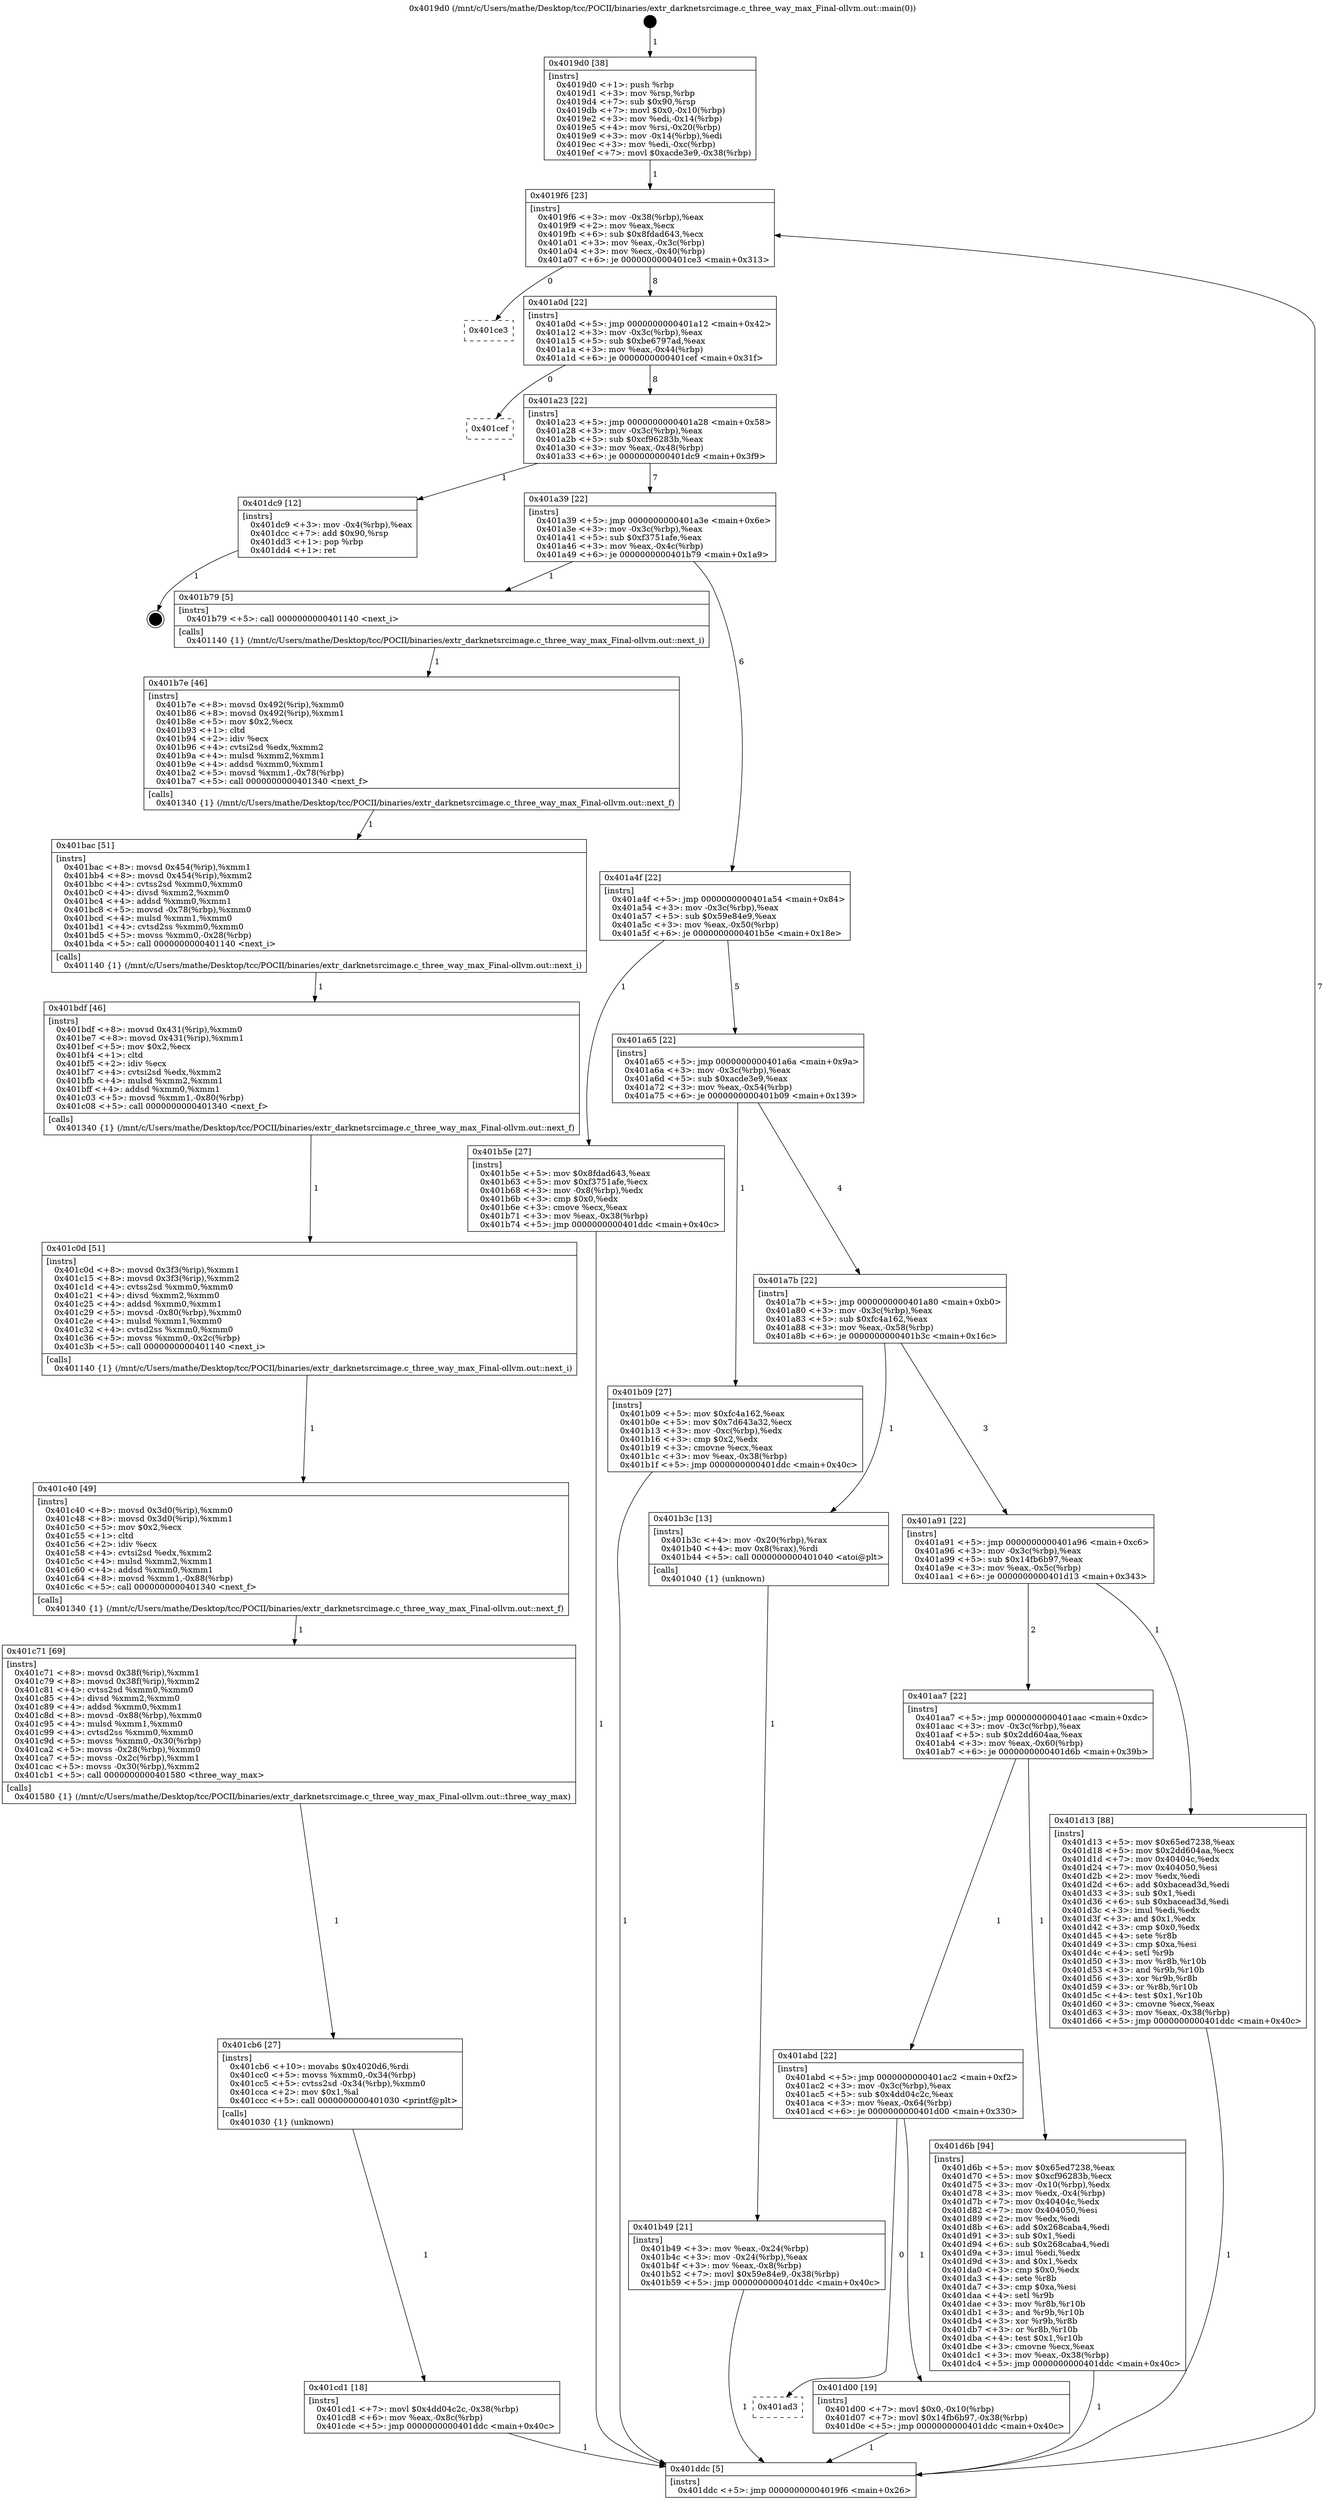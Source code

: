 digraph "0x4019d0" {
  label = "0x4019d0 (/mnt/c/Users/mathe/Desktop/tcc/POCII/binaries/extr_darknetsrcimage.c_three_way_max_Final-ollvm.out::main(0))"
  labelloc = "t"
  node[shape=record]

  Entry [label="",width=0.3,height=0.3,shape=circle,fillcolor=black,style=filled]
  "0x4019f6" [label="{
     0x4019f6 [23]\l
     | [instrs]\l
     &nbsp;&nbsp;0x4019f6 \<+3\>: mov -0x38(%rbp),%eax\l
     &nbsp;&nbsp;0x4019f9 \<+2\>: mov %eax,%ecx\l
     &nbsp;&nbsp;0x4019fb \<+6\>: sub $0x8fdad643,%ecx\l
     &nbsp;&nbsp;0x401a01 \<+3\>: mov %eax,-0x3c(%rbp)\l
     &nbsp;&nbsp;0x401a04 \<+3\>: mov %ecx,-0x40(%rbp)\l
     &nbsp;&nbsp;0x401a07 \<+6\>: je 0000000000401ce3 \<main+0x313\>\l
  }"]
  "0x401ce3" [label="{
     0x401ce3\l
  }", style=dashed]
  "0x401a0d" [label="{
     0x401a0d [22]\l
     | [instrs]\l
     &nbsp;&nbsp;0x401a0d \<+5\>: jmp 0000000000401a12 \<main+0x42\>\l
     &nbsp;&nbsp;0x401a12 \<+3\>: mov -0x3c(%rbp),%eax\l
     &nbsp;&nbsp;0x401a15 \<+5\>: sub $0xbe6797ad,%eax\l
     &nbsp;&nbsp;0x401a1a \<+3\>: mov %eax,-0x44(%rbp)\l
     &nbsp;&nbsp;0x401a1d \<+6\>: je 0000000000401cef \<main+0x31f\>\l
  }"]
  Exit [label="",width=0.3,height=0.3,shape=circle,fillcolor=black,style=filled,peripheries=2]
  "0x401cef" [label="{
     0x401cef\l
  }", style=dashed]
  "0x401a23" [label="{
     0x401a23 [22]\l
     | [instrs]\l
     &nbsp;&nbsp;0x401a23 \<+5\>: jmp 0000000000401a28 \<main+0x58\>\l
     &nbsp;&nbsp;0x401a28 \<+3\>: mov -0x3c(%rbp),%eax\l
     &nbsp;&nbsp;0x401a2b \<+5\>: sub $0xcf96283b,%eax\l
     &nbsp;&nbsp;0x401a30 \<+3\>: mov %eax,-0x48(%rbp)\l
     &nbsp;&nbsp;0x401a33 \<+6\>: je 0000000000401dc9 \<main+0x3f9\>\l
  }"]
  "0x401ad3" [label="{
     0x401ad3\l
  }", style=dashed]
  "0x401dc9" [label="{
     0x401dc9 [12]\l
     | [instrs]\l
     &nbsp;&nbsp;0x401dc9 \<+3\>: mov -0x4(%rbp),%eax\l
     &nbsp;&nbsp;0x401dcc \<+7\>: add $0x90,%rsp\l
     &nbsp;&nbsp;0x401dd3 \<+1\>: pop %rbp\l
     &nbsp;&nbsp;0x401dd4 \<+1\>: ret\l
  }"]
  "0x401a39" [label="{
     0x401a39 [22]\l
     | [instrs]\l
     &nbsp;&nbsp;0x401a39 \<+5\>: jmp 0000000000401a3e \<main+0x6e\>\l
     &nbsp;&nbsp;0x401a3e \<+3\>: mov -0x3c(%rbp),%eax\l
     &nbsp;&nbsp;0x401a41 \<+5\>: sub $0xf3751afe,%eax\l
     &nbsp;&nbsp;0x401a46 \<+3\>: mov %eax,-0x4c(%rbp)\l
     &nbsp;&nbsp;0x401a49 \<+6\>: je 0000000000401b79 \<main+0x1a9\>\l
  }"]
  "0x401d00" [label="{
     0x401d00 [19]\l
     | [instrs]\l
     &nbsp;&nbsp;0x401d00 \<+7\>: movl $0x0,-0x10(%rbp)\l
     &nbsp;&nbsp;0x401d07 \<+7\>: movl $0x14fb6b97,-0x38(%rbp)\l
     &nbsp;&nbsp;0x401d0e \<+5\>: jmp 0000000000401ddc \<main+0x40c\>\l
  }"]
  "0x401b79" [label="{
     0x401b79 [5]\l
     | [instrs]\l
     &nbsp;&nbsp;0x401b79 \<+5\>: call 0000000000401140 \<next_i\>\l
     | [calls]\l
     &nbsp;&nbsp;0x401140 \{1\} (/mnt/c/Users/mathe/Desktop/tcc/POCII/binaries/extr_darknetsrcimage.c_three_way_max_Final-ollvm.out::next_i)\l
  }"]
  "0x401a4f" [label="{
     0x401a4f [22]\l
     | [instrs]\l
     &nbsp;&nbsp;0x401a4f \<+5\>: jmp 0000000000401a54 \<main+0x84\>\l
     &nbsp;&nbsp;0x401a54 \<+3\>: mov -0x3c(%rbp),%eax\l
     &nbsp;&nbsp;0x401a57 \<+5\>: sub $0x59e84e9,%eax\l
     &nbsp;&nbsp;0x401a5c \<+3\>: mov %eax,-0x50(%rbp)\l
     &nbsp;&nbsp;0x401a5f \<+6\>: je 0000000000401b5e \<main+0x18e\>\l
  }"]
  "0x401abd" [label="{
     0x401abd [22]\l
     | [instrs]\l
     &nbsp;&nbsp;0x401abd \<+5\>: jmp 0000000000401ac2 \<main+0xf2\>\l
     &nbsp;&nbsp;0x401ac2 \<+3\>: mov -0x3c(%rbp),%eax\l
     &nbsp;&nbsp;0x401ac5 \<+5\>: sub $0x4dd04c2c,%eax\l
     &nbsp;&nbsp;0x401aca \<+3\>: mov %eax,-0x64(%rbp)\l
     &nbsp;&nbsp;0x401acd \<+6\>: je 0000000000401d00 \<main+0x330\>\l
  }"]
  "0x401b5e" [label="{
     0x401b5e [27]\l
     | [instrs]\l
     &nbsp;&nbsp;0x401b5e \<+5\>: mov $0x8fdad643,%eax\l
     &nbsp;&nbsp;0x401b63 \<+5\>: mov $0xf3751afe,%ecx\l
     &nbsp;&nbsp;0x401b68 \<+3\>: mov -0x8(%rbp),%edx\l
     &nbsp;&nbsp;0x401b6b \<+3\>: cmp $0x0,%edx\l
     &nbsp;&nbsp;0x401b6e \<+3\>: cmove %ecx,%eax\l
     &nbsp;&nbsp;0x401b71 \<+3\>: mov %eax,-0x38(%rbp)\l
     &nbsp;&nbsp;0x401b74 \<+5\>: jmp 0000000000401ddc \<main+0x40c\>\l
  }"]
  "0x401a65" [label="{
     0x401a65 [22]\l
     | [instrs]\l
     &nbsp;&nbsp;0x401a65 \<+5\>: jmp 0000000000401a6a \<main+0x9a\>\l
     &nbsp;&nbsp;0x401a6a \<+3\>: mov -0x3c(%rbp),%eax\l
     &nbsp;&nbsp;0x401a6d \<+5\>: sub $0xacde3e9,%eax\l
     &nbsp;&nbsp;0x401a72 \<+3\>: mov %eax,-0x54(%rbp)\l
     &nbsp;&nbsp;0x401a75 \<+6\>: je 0000000000401b09 \<main+0x139\>\l
  }"]
  "0x401d6b" [label="{
     0x401d6b [94]\l
     | [instrs]\l
     &nbsp;&nbsp;0x401d6b \<+5\>: mov $0x65ed7238,%eax\l
     &nbsp;&nbsp;0x401d70 \<+5\>: mov $0xcf96283b,%ecx\l
     &nbsp;&nbsp;0x401d75 \<+3\>: mov -0x10(%rbp),%edx\l
     &nbsp;&nbsp;0x401d78 \<+3\>: mov %edx,-0x4(%rbp)\l
     &nbsp;&nbsp;0x401d7b \<+7\>: mov 0x40404c,%edx\l
     &nbsp;&nbsp;0x401d82 \<+7\>: mov 0x404050,%esi\l
     &nbsp;&nbsp;0x401d89 \<+2\>: mov %edx,%edi\l
     &nbsp;&nbsp;0x401d8b \<+6\>: add $0x268caba4,%edi\l
     &nbsp;&nbsp;0x401d91 \<+3\>: sub $0x1,%edi\l
     &nbsp;&nbsp;0x401d94 \<+6\>: sub $0x268caba4,%edi\l
     &nbsp;&nbsp;0x401d9a \<+3\>: imul %edi,%edx\l
     &nbsp;&nbsp;0x401d9d \<+3\>: and $0x1,%edx\l
     &nbsp;&nbsp;0x401da0 \<+3\>: cmp $0x0,%edx\l
     &nbsp;&nbsp;0x401da3 \<+4\>: sete %r8b\l
     &nbsp;&nbsp;0x401da7 \<+3\>: cmp $0xa,%esi\l
     &nbsp;&nbsp;0x401daa \<+4\>: setl %r9b\l
     &nbsp;&nbsp;0x401dae \<+3\>: mov %r8b,%r10b\l
     &nbsp;&nbsp;0x401db1 \<+3\>: and %r9b,%r10b\l
     &nbsp;&nbsp;0x401db4 \<+3\>: xor %r9b,%r8b\l
     &nbsp;&nbsp;0x401db7 \<+3\>: or %r8b,%r10b\l
     &nbsp;&nbsp;0x401dba \<+4\>: test $0x1,%r10b\l
     &nbsp;&nbsp;0x401dbe \<+3\>: cmovne %ecx,%eax\l
     &nbsp;&nbsp;0x401dc1 \<+3\>: mov %eax,-0x38(%rbp)\l
     &nbsp;&nbsp;0x401dc4 \<+5\>: jmp 0000000000401ddc \<main+0x40c\>\l
  }"]
  "0x401b09" [label="{
     0x401b09 [27]\l
     | [instrs]\l
     &nbsp;&nbsp;0x401b09 \<+5\>: mov $0xfc4a162,%eax\l
     &nbsp;&nbsp;0x401b0e \<+5\>: mov $0x7d643a32,%ecx\l
     &nbsp;&nbsp;0x401b13 \<+3\>: mov -0xc(%rbp),%edx\l
     &nbsp;&nbsp;0x401b16 \<+3\>: cmp $0x2,%edx\l
     &nbsp;&nbsp;0x401b19 \<+3\>: cmovne %ecx,%eax\l
     &nbsp;&nbsp;0x401b1c \<+3\>: mov %eax,-0x38(%rbp)\l
     &nbsp;&nbsp;0x401b1f \<+5\>: jmp 0000000000401ddc \<main+0x40c\>\l
  }"]
  "0x401a7b" [label="{
     0x401a7b [22]\l
     | [instrs]\l
     &nbsp;&nbsp;0x401a7b \<+5\>: jmp 0000000000401a80 \<main+0xb0\>\l
     &nbsp;&nbsp;0x401a80 \<+3\>: mov -0x3c(%rbp),%eax\l
     &nbsp;&nbsp;0x401a83 \<+5\>: sub $0xfc4a162,%eax\l
     &nbsp;&nbsp;0x401a88 \<+3\>: mov %eax,-0x58(%rbp)\l
     &nbsp;&nbsp;0x401a8b \<+6\>: je 0000000000401b3c \<main+0x16c\>\l
  }"]
  "0x401ddc" [label="{
     0x401ddc [5]\l
     | [instrs]\l
     &nbsp;&nbsp;0x401ddc \<+5\>: jmp 00000000004019f6 \<main+0x26\>\l
  }"]
  "0x4019d0" [label="{
     0x4019d0 [38]\l
     | [instrs]\l
     &nbsp;&nbsp;0x4019d0 \<+1\>: push %rbp\l
     &nbsp;&nbsp;0x4019d1 \<+3\>: mov %rsp,%rbp\l
     &nbsp;&nbsp;0x4019d4 \<+7\>: sub $0x90,%rsp\l
     &nbsp;&nbsp;0x4019db \<+7\>: movl $0x0,-0x10(%rbp)\l
     &nbsp;&nbsp;0x4019e2 \<+3\>: mov %edi,-0x14(%rbp)\l
     &nbsp;&nbsp;0x4019e5 \<+4\>: mov %rsi,-0x20(%rbp)\l
     &nbsp;&nbsp;0x4019e9 \<+3\>: mov -0x14(%rbp),%edi\l
     &nbsp;&nbsp;0x4019ec \<+3\>: mov %edi,-0xc(%rbp)\l
     &nbsp;&nbsp;0x4019ef \<+7\>: movl $0xacde3e9,-0x38(%rbp)\l
  }"]
  "0x401aa7" [label="{
     0x401aa7 [22]\l
     | [instrs]\l
     &nbsp;&nbsp;0x401aa7 \<+5\>: jmp 0000000000401aac \<main+0xdc\>\l
     &nbsp;&nbsp;0x401aac \<+3\>: mov -0x3c(%rbp),%eax\l
     &nbsp;&nbsp;0x401aaf \<+5\>: sub $0x2dd604aa,%eax\l
     &nbsp;&nbsp;0x401ab4 \<+3\>: mov %eax,-0x60(%rbp)\l
     &nbsp;&nbsp;0x401ab7 \<+6\>: je 0000000000401d6b \<main+0x39b\>\l
  }"]
  "0x401b3c" [label="{
     0x401b3c [13]\l
     | [instrs]\l
     &nbsp;&nbsp;0x401b3c \<+4\>: mov -0x20(%rbp),%rax\l
     &nbsp;&nbsp;0x401b40 \<+4\>: mov 0x8(%rax),%rdi\l
     &nbsp;&nbsp;0x401b44 \<+5\>: call 0000000000401040 \<atoi@plt\>\l
     | [calls]\l
     &nbsp;&nbsp;0x401040 \{1\} (unknown)\l
  }"]
  "0x401a91" [label="{
     0x401a91 [22]\l
     | [instrs]\l
     &nbsp;&nbsp;0x401a91 \<+5\>: jmp 0000000000401a96 \<main+0xc6\>\l
     &nbsp;&nbsp;0x401a96 \<+3\>: mov -0x3c(%rbp),%eax\l
     &nbsp;&nbsp;0x401a99 \<+5\>: sub $0x14fb6b97,%eax\l
     &nbsp;&nbsp;0x401a9e \<+3\>: mov %eax,-0x5c(%rbp)\l
     &nbsp;&nbsp;0x401aa1 \<+6\>: je 0000000000401d13 \<main+0x343\>\l
  }"]
  "0x401b49" [label="{
     0x401b49 [21]\l
     | [instrs]\l
     &nbsp;&nbsp;0x401b49 \<+3\>: mov %eax,-0x24(%rbp)\l
     &nbsp;&nbsp;0x401b4c \<+3\>: mov -0x24(%rbp),%eax\l
     &nbsp;&nbsp;0x401b4f \<+3\>: mov %eax,-0x8(%rbp)\l
     &nbsp;&nbsp;0x401b52 \<+7\>: movl $0x59e84e9,-0x38(%rbp)\l
     &nbsp;&nbsp;0x401b59 \<+5\>: jmp 0000000000401ddc \<main+0x40c\>\l
  }"]
  "0x401b7e" [label="{
     0x401b7e [46]\l
     | [instrs]\l
     &nbsp;&nbsp;0x401b7e \<+8\>: movsd 0x492(%rip),%xmm0\l
     &nbsp;&nbsp;0x401b86 \<+8\>: movsd 0x492(%rip),%xmm1\l
     &nbsp;&nbsp;0x401b8e \<+5\>: mov $0x2,%ecx\l
     &nbsp;&nbsp;0x401b93 \<+1\>: cltd\l
     &nbsp;&nbsp;0x401b94 \<+2\>: idiv %ecx\l
     &nbsp;&nbsp;0x401b96 \<+4\>: cvtsi2sd %edx,%xmm2\l
     &nbsp;&nbsp;0x401b9a \<+4\>: mulsd %xmm2,%xmm1\l
     &nbsp;&nbsp;0x401b9e \<+4\>: addsd %xmm0,%xmm1\l
     &nbsp;&nbsp;0x401ba2 \<+5\>: movsd %xmm1,-0x78(%rbp)\l
     &nbsp;&nbsp;0x401ba7 \<+5\>: call 0000000000401340 \<next_f\>\l
     | [calls]\l
     &nbsp;&nbsp;0x401340 \{1\} (/mnt/c/Users/mathe/Desktop/tcc/POCII/binaries/extr_darknetsrcimage.c_three_way_max_Final-ollvm.out::next_f)\l
  }"]
  "0x401bac" [label="{
     0x401bac [51]\l
     | [instrs]\l
     &nbsp;&nbsp;0x401bac \<+8\>: movsd 0x454(%rip),%xmm1\l
     &nbsp;&nbsp;0x401bb4 \<+8\>: movsd 0x454(%rip),%xmm2\l
     &nbsp;&nbsp;0x401bbc \<+4\>: cvtss2sd %xmm0,%xmm0\l
     &nbsp;&nbsp;0x401bc0 \<+4\>: divsd %xmm2,%xmm0\l
     &nbsp;&nbsp;0x401bc4 \<+4\>: addsd %xmm0,%xmm1\l
     &nbsp;&nbsp;0x401bc8 \<+5\>: movsd -0x78(%rbp),%xmm0\l
     &nbsp;&nbsp;0x401bcd \<+4\>: mulsd %xmm1,%xmm0\l
     &nbsp;&nbsp;0x401bd1 \<+4\>: cvtsd2ss %xmm0,%xmm0\l
     &nbsp;&nbsp;0x401bd5 \<+5\>: movss %xmm0,-0x28(%rbp)\l
     &nbsp;&nbsp;0x401bda \<+5\>: call 0000000000401140 \<next_i\>\l
     | [calls]\l
     &nbsp;&nbsp;0x401140 \{1\} (/mnt/c/Users/mathe/Desktop/tcc/POCII/binaries/extr_darknetsrcimage.c_three_way_max_Final-ollvm.out::next_i)\l
  }"]
  "0x401bdf" [label="{
     0x401bdf [46]\l
     | [instrs]\l
     &nbsp;&nbsp;0x401bdf \<+8\>: movsd 0x431(%rip),%xmm0\l
     &nbsp;&nbsp;0x401be7 \<+8\>: movsd 0x431(%rip),%xmm1\l
     &nbsp;&nbsp;0x401bef \<+5\>: mov $0x2,%ecx\l
     &nbsp;&nbsp;0x401bf4 \<+1\>: cltd\l
     &nbsp;&nbsp;0x401bf5 \<+2\>: idiv %ecx\l
     &nbsp;&nbsp;0x401bf7 \<+4\>: cvtsi2sd %edx,%xmm2\l
     &nbsp;&nbsp;0x401bfb \<+4\>: mulsd %xmm2,%xmm1\l
     &nbsp;&nbsp;0x401bff \<+4\>: addsd %xmm0,%xmm1\l
     &nbsp;&nbsp;0x401c03 \<+5\>: movsd %xmm1,-0x80(%rbp)\l
     &nbsp;&nbsp;0x401c08 \<+5\>: call 0000000000401340 \<next_f\>\l
     | [calls]\l
     &nbsp;&nbsp;0x401340 \{1\} (/mnt/c/Users/mathe/Desktop/tcc/POCII/binaries/extr_darknetsrcimage.c_three_way_max_Final-ollvm.out::next_f)\l
  }"]
  "0x401c0d" [label="{
     0x401c0d [51]\l
     | [instrs]\l
     &nbsp;&nbsp;0x401c0d \<+8\>: movsd 0x3f3(%rip),%xmm1\l
     &nbsp;&nbsp;0x401c15 \<+8\>: movsd 0x3f3(%rip),%xmm2\l
     &nbsp;&nbsp;0x401c1d \<+4\>: cvtss2sd %xmm0,%xmm0\l
     &nbsp;&nbsp;0x401c21 \<+4\>: divsd %xmm2,%xmm0\l
     &nbsp;&nbsp;0x401c25 \<+4\>: addsd %xmm0,%xmm1\l
     &nbsp;&nbsp;0x401c29 \<+5\>: movsd -0x80(%rbp),%xmm0\l
     &nbsp;&nbsp;0x401c2e \<+4\>: mulsd %xmm1,%xmm0\l
     &nbsp;&nbsp;0x401c32 \<+4\>: cvtsd2ss %xmm0,%xmm0\l
     &nbsp;&nbsp;0x401c36 \<+5\>: movss %xmm0,-0x2c(%rbp)\l
     &nbsp;&nbsp;0x401c3b \<+5\>: call 0000000000401140 \<next_i\>\l
     | [calls]\l
     &nbsp;&nbsp;0x401140 \{1\} (/mnt/c/Users/mathe/Desktop/tcc/POCII/binaries/extr_darknetsrcimage.c_three_way_max_Final-ollvm.out::next_i)\l
  }"]
  "0x401c40" [label="{
     0x401c40 [49]\l
     | [instrs]\l
     &nbsp;&nbsp;0x401c40 \<+8\>: movsd 0x3d0(%rip),%xmm0\l
     &nbsp;&nbsp;0x401c48 \<+8\>: movsd 0x3d0(%rip),%xmm1\l
     &nbsp;&nbsp;0x401c50 \<+5\>: mov $0x2,%ecx\l
     &nbsp;&nbsp;0x401c55 \<+1\>: cltd\l
     &nbsp;&nbsp;0x401c56 \<+2\>: idiv %ecx\l
     &nbsp;&nbsp;0x401c58 \<+4\>: cvtsi2sd %edx,%xmm2\l
     &nbsp;&nbsp;0x401c5c \<+4\>: mulsd %xmm2,%xmm1\l
     &nbsp;&nbsp;0x401c60 \<+4\>: addsd %xmm0,%xmm1\l
     &nbsp;&nbsp;0x401c64 \<+8\>: movsd %xmm1,-0x88(%rbp)\l
     &nbsp;&nbsp;0x401c6c \<+5\>: call 0000000000401340 \<next_f\>\l
     | [calls]\l
     &nbsp;&nbsp;0x401340 \{1\} (/mnt/c/Users/mathe/Desktop/tcc/POCII/binaries/extr_darknetsrcimage.c_three_way_max_Final-ollvm.out::next_f)\l
  }"]
  "0x401c71" [label="{
     0x401c71 [69]\l
     | [instrs]\l
     &nbsp;&nbsp;0x401c71 \<+8\>: movsd 0x38f(%rip),%xmm1\l
     &nbsp;&nbsp;0x401c79 \<+8\>: movsd 0x38f(%rip),%xmm2\l
     &nbsp;&nbsp;0x401c81 \<+4\>: cvtss2sd %xmm0,%xmm0\l
     &nbsp;&nbsp;0x401c85 \<+4\>: divsd %xmm2,%xmm0\l
     &nbsp;&nbsp;0x401c89 \<+4\>: addsd %xmm0,%xmm1\l
     &nbsp;&nbsp;0x401c8d \<+8\>: movsd -0x88(%rbp),%xmm0\l
     &nbsp;&nbsp;0x401c95 \<+4\>: mulsd %xmm1,%xmm0\l
     &nbsp;&nbsp;0x401c99 \<+4\>: cvtsd2ss %xmm0,%xmm0\l
     &nbsp;&nbsp;0x401c9d \<+5\>: movss %xmm0,-0x30(%rbp)\l
     &nbsp;&nbsp;0x401ca2 \<+5\>: movss -0x28(%rbp),%xmm0\l
     &nbsp;&nbsp;0x401ca7 \<+5\>: movss -0x2c(%rbp),%xmm1\l
     &nbsp;&nbsp;0x401cac \<+5\>: movss -0x30(%rbp),%xmm2\l
     &nbsp;&nbsp;0x401cb1 \<+5\>: call 0000000000401580 \<three_way_max\>\l
     | [calls]\l
     &nbsp;&nbsp;0x401580 \{1\} (/mnt/c/Users/mathe/Desktop/tcc/POCII/binaries/extr_darknetsrcimage.c_three_way_max_Final-ollvm.out::three_way_max)\l
  }"]
  "0x401cb6" [label="{
     0x401cb6 [27]\l
     | [instrs]\l
     &nbsp;&nbsp;0x401cb6 \<+10\>: movabs $0x4020d6,%rdi\l
     &nbsp;&nbsp;0x401cc0 \<+5\>: movss %xmm0,-0x34(%rbp)\l
     &nbsp;&nbsp;0x401cc5 \<+5\>: cvtss2sd -0x34(%rbp),%xmm0\l
     &nbsp;&nbsp;0x401cca \<+2\>: mov $0x1,%al\l
     &nbsp;&nbsp;0x401ccc \<+5\>: call 0000000000401030 \<printf@plt\>\l
     | [calls]\l
     &nbsp;&nbsp;0x401030 \{1\} (unknown)\l
  }"]
  "0x401cd1" [label="{
     0x401cd1 [18]\l
     | [instrs]\l
     &nbsp;&nbsp;0x401cd1 \<+7\>: movl $0x4dd04c2c,-0x38(%rbp)\l
     &nbsp;&nbsp;0x401cd8 \<+6\>: mov %eax,-0x8c(%rbp)\l
     &nbsp;&nbsp;0x401cde \<+5\>: jmp 0000000000401ddc \<main+0x40c\>\l
  }"]
  "0x401d13" [label="{
     0x401d13 [88]\l
     | [instrs]\l
     &nbsp;&nbsp;0x401d13 \<+5\>: mov $0x65ed7238,%eax\l
     &nbsp;&nbsp;0x401d18 \<+5\>: mov $0x2dd604aa,%ecx\l
     &nbsp;&nbsp;0x401d1d \<+7\>: mov 0x40404c,%edx\l
     &nbsp;&nbsp;0x401d24 \<+7\>: mov 0x404050,%esi\l
     &nbsp;&nbsp;0x401d2b \<+2\>: mov %edx,%edi\l
     &nbsp;&nbsp;0x401d2d \<+6\>: add $0xbacead3d,%edi\l
     &nbsp;&nbsp;0x401d33 \<+3\>: sub $0x1,%edi\l
     &nbsp;&nbsp;0x401d36 \<+6\>: sub $0xbacead3d,%edi\l
     &nbsp;&nbsp;0x401d3c \<+3\>: imul %edi,%edx\l
     &nbsp;&nbsp;0x401d3f \<+3\>: and $0x1,%edx\l
     &nbsp;&nbsp;0x401d42 \<+3\>: cmp $0x0,%edx\l
     &nbsp;&nbsp;0x401d45 \<+4\>: sete %r8b\l
     &nbsp;&nbsp;0x401d49 \<+3\>: cmp $0xa,%esi\l
     &nbsp;&nbsp;0x401d4c \<+4\>: setl %r9b\l
     &nbsp;&nbsp;0x401d50 \<+3\>: mov %r8b,%r10b\l
     &nbsp;&nbsp;0x401d53 \<+3\>: and %r9b,%r10b\l
     &nbsp;&nbsp;0x401d56 \<+3\>: xor %r9b,%r8b\l
     &nbsp;&nbsp;0x401d59 \<+3\>: or %r8b,%r10b\l
     &nbsp;&nbsp;0x401d5c \<+4\>: test $0x1,%r10b\l
     &nbsp;&nbsp;0x401d60 \<+3\>: cmovne %ecx,%eax\l
     &nbsp;&nbsp;0x401d63 \<+3\>: mov %eax,-0x38(%rbp)\l
     &nbsp;&nbsp;0x401d66 \<+5\>: jmp 0000000000401ddc \<main+0x40c\>\l
  }"]
  Entry -> "0x4019d0" [label=" 1"]
  "0x4019f6" -> "0x401ce3" [label=" 0"]
  "0x4019f6" -> "0x401a0d" [label=" 8"]
  "0x401dc9" -> Exit [label=" 1"]
  "0x401a0d" -> "0x401cef" [label=" 0"]
  "0x401a0d" -> "0x401a23" [label=" 8"]
  "0x401d6b" -> "0x401ddc" [label=" 1"]
  "0x401a23" -> "0x401dc9" [label=" 1"]
  "0x401a23" -> "0x401a39" [label=" 7"]
  "0x401d13" -> "0x401ddc" [label=" 1"]
  "0x401a39" -> "0x401b79" [label=" 1"]
  "0x401a39" -> "0x401a4f" [label=" 6"]
  "0x401d00" -> "0x401ddc" [label=" 1"]
  "0x401a4f" -> "0x401b5e" [label=" 1"]
  "0x401a4f" -> "0x401a65" [label=" 5"]
  "0x401abd" -> "0x401d00" [label=" 1"]
  "0x401a65" -> "0x401b09" [label=" 1"]
  "0x401a65" -> "0x401a7b" [label=" 4"]
  "0x401b09" -> "0x401ddc" [label=" 1"]
  "0x4019d0" -> "0x4019f6" [label=" 1"]
  "0x401ddc" -> "0x4019f6" [label=" 7"]
  "0x401abd" -> "0x401ad3" [label=" 0"]
  "0x401a7b" -> "0x401b3c" [label=" 1"]
  "0x401a7b" -> "0x401a91" [label=" 3"]
  "0x401b3c" -> "0x401b49" [label=" 1"]
  "0x401b49" -> "0x401ddc" [label=" 1"]
  "0x401b5e" -> "0x401ddc" [label=" 1"]
  "0x401b79" -> "0x401b7e" [label=" 1"]
  "0x401b7e" -> "0x401bac" [label=" 1"]
  "0x401bac" -> "0x401bdf" [label=" 1"]
  "0x401bdf" -> "0x401c0d" [label=" 1"]
  "0x401c0d" -> "0x401c40" [label=" 1"]
  "0x401c40" -> "0x401c71" [label=" 1"]
  "0x401c71" -> "0x401cb6" [label=" 1"]
  "0x401cb6" -> "0x401cd1" [label=" 1"]
  "0x401cd1" -> "0x401ddc" [label=" 1"]
  "0x401aa7" -> "0x401d6b" [label=" 1"]
  "0x401a91" -> "0x401d13" [label=" 1"]
  "0x401a91" -> "0x401aa7" [label=" 2"]
  "0x401aa7" -> "0x401abd" [label=" 1"]
}
